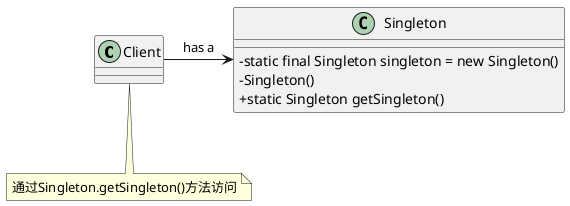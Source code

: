 @startuml
skinparam classAttributeIconSize 0

class Client
note bottom : 通过Singleton.getSingleton()方法访问

class Singleton {
    -static final Singleton singleton = new Singleton()
    -Singleton()
    +static Singleton getSingleton()
}

Client -right-> Singleton : has a

@enduml
